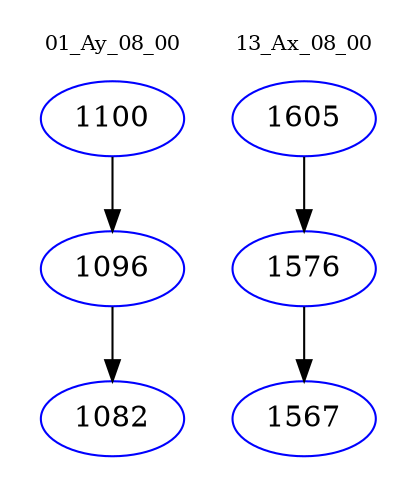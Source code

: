 digraph{
subgraph cluster_0 {
color = white
label = "01_Ay_08_00";
fontsize=10;
T0_1100 [label="1100", color="blue"]
T0_1100 -> T0_1096 [color="black"]
T0_1096 [label="1096", color="blue"]
T0_1096 -> T0_1082 [color="black"]
T0_1082 [label="1082", color="blue"]
}
subgraph cluster_1 {
color = white
label = "13_Ax_08_00";
fontsize=10;
T1_1605 [label="1605", color="blue"]
T1_1605 -> T1_1576 [color="black"]
T1_1576 [label="1576", color="blue"]
T1_1576 -> T1_1567 [color="black"]
T1_1567 [label="1567", color="blue"]
}
}
